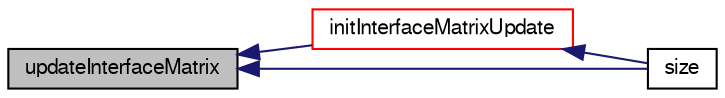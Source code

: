 digraph "updateInterfaceMatrix"
{
  bgcolor="transparent";
  edge [fontname="FreeSans",fontsize="10",labelfontname="FreeSans",labelfontsize="10"];
  node [fontname="FreeSans",fontsize="10",shape=record];
  rankdir="LR";
  Node45 [label="updateInterfaceMatrix",height=0.2,width=0.4,color="black", fillcolor="grey75", style="filled", fontcolor="black"];
  Node45 -> Node46 [dir="back",color="midnightblue",fontsize="10",style="solid",fontname="FreeSans"];
  Node46 [label="initInterfaceMatrixUpdate",height=0.2,width=0.4,color="red",URL="$a27018.html#a4aa231b00ad3efb2f5543ec242689eb2",tooltip="Initialise neighbour matrix update. "];
  Node46 -> Node47 [dir="back",color="midnightblue",fontsize="10",style="solid",fontname="FreeSans"];
  Node47 [label="size",height=0.2,width=0.4,color="black",URL="$a27018.html#a9facbf0a118d395c89884e45a5ca4e4b",tooltip="Return size. "];
  Node45 -> Node47 [dir="back",color="midnightblue",fontsize="10",style="solid",fontname="FreeSans"];
}
